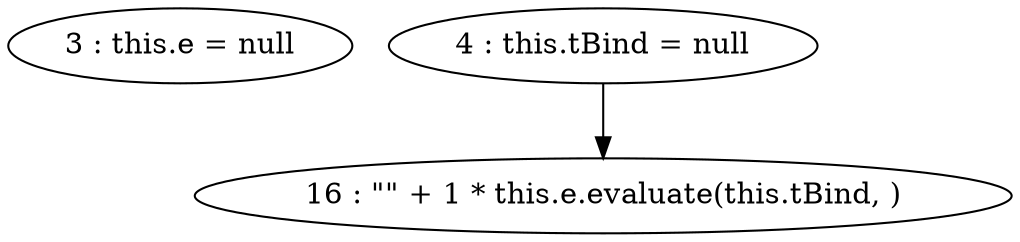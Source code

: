 digraph G {
"3 : this.e = null"
"4 : this.tBind = null"
"4 : this.tBind = null" -> "16 : \"\" + 1 * this.e.evaluate(this.tBind, )"
"16 : \"\" + 1 * this.e.evaluate(this.tBind, )"
}